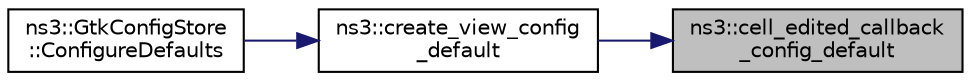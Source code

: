 digraph "ns3::cell_edited_callback_config_default"
{
 // LATEX_PDF_SIZE
  edge [fontname="Helvetica",fontsize="10",labelfontname="Helvetica",labelfontsize="10"];
  node [fontname="Helvetica",fontsize="10",shape=record];
  rankdir="RL";
  Node1 [label="ns3::cell_edited_callback\l_config_default",height=0.2,width=0.4,color="black", fillcolor="grey75", style="filled", fontcolor="black",tooltip="This functions is called whenever there is a change in the value of an attribute If the input value i..."];
  Node1 -> Node2 [dir="back",color="midnightblue",fontsize="10",style="solid",fontname="Helvetica"];
  Node2 [label="ns3::create_view_config\l_default",height=0.2,width=0.4,color="black", fillcolor="white", style="filled",URL="$namespacens3.html#a9b0de38431169a0ec08415d6f1a2fa67",tooltip="This is the main view opening the widget, getting tooltips and drawing the tree of attributes."];
  Node2 -> Node3 [dir="back",color="midnightblue",fontsize="10",style="solid",fontname="Helvetica"];
  Node3 [label="ns3::GtkConfigStore\l::ConfigureDefaults",height=0.2,width=0.4,color="black", fillcolor="white", style="filled",URL="$classns3_1_1_gtk_config_store.html#aa6bc1c922ac60a9cef7134875f98bd24",tooltip="Process default values."];
}
